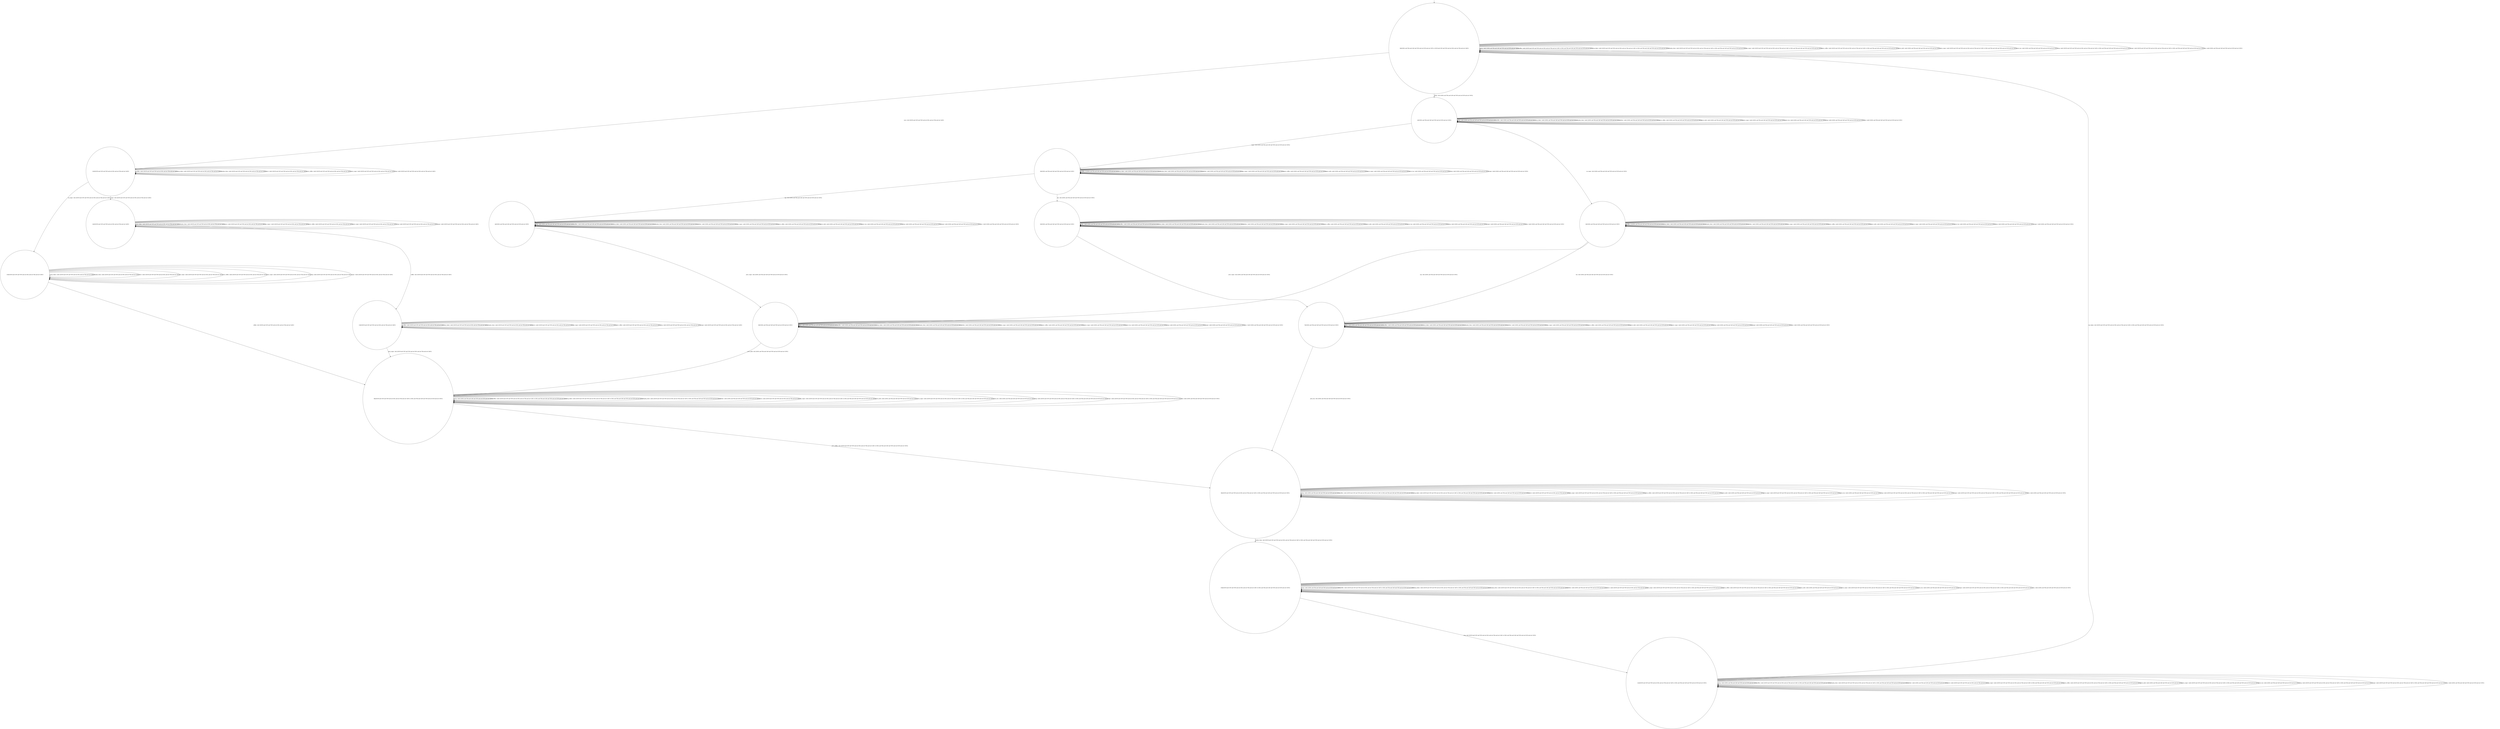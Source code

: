 digraph g {
	edge [lblstyle="above, sloped"];
	s0 [shape="circle" label="0@[((DOL and TEA and CAP and TON and not EUR and not COF) or (EUR and COF and TON and not DOL and not TEA and not CAP))]"];
	s1 [shape="circle" label="1@[((DOL and TEA and CAP and TON and not EUR and not COF))]"];
	s2 [shape="circle" label="2@[((DOL and TEA and CAP and TON and not EUR and not COF))]"];
	s3 [shape="circle" label="3@[((DOL and TEA and CAP and TON and not EUR and not COF))]"];
	s4 [shape="circle" label="4@[((DOL and TEA and CAP and TON and not EUR and not COF))]"];
	s5 [shape="circle" label="5@[((DOL and TEA and CAP and TON and not EUR and not COF))]"];
	s6 [shape="circle" label="6@[((DOL and TEA and CAP and TON and not EUR and not COF))]"];
	s7 [shape="circle" label="7@[((DOL and TEA and CAP and TON and not EUR and not COF))]"];
	s8 [shape="circle" label="8@[((EUR and COF and TON and not DOL and not TEA and not CAP) or (DOL and TEA and CAP and TON and not EUR and not COF))]"];
	s9 [shape="circle" label="9@[((EUR and COF and TON and not DOL and not TEA and not CAP) or (DOL and TEA and CAP and TON and not EUR and not COF))]"];
	s10 [shape="circle" label="10@[((EUR and COF and TON and not DOL and not TEA and not CAP) or (DOL and TEA and CAP and TON and not EUR and not COF))]"];
	s11 [shape="circle" label="11@[((EUR and COF and TON and not DOL and not TEA and not CAP) or (DOL and TEA and CAP and TON and not EUR and not COF))]"];
	s12 [shape="circle" label="12@[((EUR and COF and TON and not DOL and not TEA and not CAP))]"];
	s13 [shape="circle" label="13@[((EUR and COF and TON and not DOL and not TEA and not CAP))]"];
	s14 [shape="circle" label="14@[((EUR and COF and TON and not DOL and not TEA and not CAP))]"];
	s15 [shape="circle" label="15@[((EUR and COF and TON and not DOL and not TEA and not CAP))]"];
	s0 -> s0 [label="cap / nok() [((DOL and TEA and CAP and TON and not EUR and not COF))]"];
	s0 -> s0 [label="coffee / nok() [((EUR and COF and TON and not DOL and not TEA and not CAP) or (DOL and TEA and CAP and TON and not EUR and not COF))]"];
	s0 -> s0 [label="cup_taken / nok() [((EUR and COF and TON and not DOL and not TEA and not CAP) or (DOL and TEA and CAP and TON and not EUR and not COF))]"];
	s0 -> s0 [label="display_done / nok() [((EUR and COF and TON and not DOL and not TEA and not CAP) or (DOL and TEA and CAP and TON and not EUR and not COF))]"];
	s0 -> s1 [label="dollar / ok() [((DOL and TEA and CAP and TON and not EUR and not COF))]"];
	s0 -> s12 [label="euro / ok() [((EUR and COF and TON and not DOL and not TEA and not CAP))]"];
	s0 -> s0 [label="no_sugar / nok() [((EUR and COF and TON and not DOL and not TEA and not CAP) or (DOL and TEA and CAP and TON and not EUR and not COF))]"];
	s0 -> s0 [label="pour_coffee / nok() [((EUR and COF and TON and not DOL and not TEA and not CAP) or (DOL and TEA and CAP and TON and not EUR and not COF))]"];
	s0 -> s0 [label="pour_milk / nok() [((DOL and TEA and CAP and TON and not EUR and not COF))]"];
	s0 -> s0 [label="pour_sugar / nok() [((EUR and COF and TON and not DOL and not TEA and not CAP) or (DOL and TEA and CAP and TON and not EUR and not COF))]"];
	s0 -> s0 [label="pour_tea / nok() [((DOL and TEA and CAP and TON and not EUR and not COF))]"];
	s0 -> s0 [label="ring / nok() [((EUR and COF and TON and not DOL and not TEA and not CAP) or (DOL and TEA and CAP and TON and not EUR and not COF))]"];
	s0 -> s0 [label="sugar / nok() [((EUR and COF and TON and not DOL and not TEA and not CAP) or (DOL and TEA and CAP and TON and not EUR and not COF))]"];
	s0 -> s0 [label="tea / nok() [((DOL and TEA and CAP and TON and not EUR and not COF))]"];
	s1 -> s1 [label="cap / nok() [((DOL and TEA and CAP and TON and not EUR and not COF))]"];
	s1 -> s1 [label="coffee / nok() [((DOL and TEA and CAP and TON and not EUR and not COF))]"];
	s1 -> s1 [label="cup_taken / nok() [((DOL and TEA and CAP and TON and not EUR and not COF))]"];
	s1 -> s1 [label="display_done / nok() [((DOL and TEA and CAP and TON and not EUR and not COF))]"];
	s1 -> s1 [label="dollar / nok() [((DOL and TEA and CAP and TON and not EUR and not COF))]"];
	s1 -> s2 [label="no_sugar / ok() [((DOL and TEA and CAP and TON and not EUR and not COF))]"];
	s1 -> s1 [label="pour_coffee / nok() [((DOL and TEA and CAP and TON and not EUR and not COF))]"];
	s1 -> s1 [label="pour_milk / nok() [((DOL and TEA and CAP and TON and not EUR and not COF))]"];
	s1 -> s1 [label="pour_sugar / nok() [((DOL and TEA and CAP and TON and not EUR and not COF))]"];
	s1 -> s1 [label="pour_tea / nok() [((DOL and TEA and CAP and TON and not EUR and not COF))]"];
	s1 -> s1 [label="ring / nok() [((DOL and TEA and CAP and TON and not EUR and not COF))]"];
	s1 -> s3 [label="sugar / ok() [((DOL and TEA and CAP and TON and not EUR and not COF))]"];
	s1 -> s1 [label="tea / nok() [((DOL and TEA and CAP and TON and not EUR and not COF))]"];
	s2 -> s6 [label="cap / ok() [((DOL and TEA and CAP and TON and not EUR and not COF))]"];
	s2 -> s2 [label="coffee / Ω [((DOL and TEA and CAP and TON and not EUR and not COF))]"];
	s2 -> s2 [label="cup_taken / nok() [((DOL and TEA and CAP and TON and not EUR and not COF))]"];
	s2 -> s2 [label="display_done / nok() [((DOL and TEA and CAP and TON and not EUR and not COF))]"];
	s2 -> s2 [label="dollar / nok() [((DOL and TEA and CAP and TON and not EUR and not COF))]"];
	s2 -> s2 [label="no_sugar / nok() [((DOL and TEA and CAP and TON and not EUR and not COF))]"];
	s2 -> s2 [label="pour_coffee / nok() [((DOL and TEA and CAP and TON and not EUR and not COF))]"];
	s2 -> s2 [label="pour_milk / nok() [((DOL and TEA and CAP and TON and not EUR and not COF))]"];
	s2 -> s2 [label="pour_sugar / nok() [((DOL and TEA and CAP and TON and not EUR and not COF))]"];
	s2 -> s2 [label="pour_tea / nok() [((DOL and TEA and CAP and TON and not EUR and not COF))]"];
	s2 -> s2 [label="ring / nok() [((DOL and TEA and CAP and TON and not EUR and not COF))]"];
	s2 -> s2 [label="sugar / void() [((DOL and TEA and CAP and TON and not EUR and not COF))]"];
	s2 -> s7 [label="tea / ok() [((DOL and TEA and CAP and TON and not EUR and not COF))]"];
	s3 -> s4 [label="cap / ok() [((DOL and TEA and CAP and TON and not EUR and not COF))]"];
	s3 -> s3 [label="coffee / Ω [((DOL and TEA and CAP and TON and not EUR and not COF))]"];
	s3 -> s3 [label="cup_taken / nok() [((DOL and TEA and CAP and TON and not EUR and not COF))]"];
	s3 -> s3 [label="display_done / nok() [((DOL and TEA and CAP and TON and not EUR and not COF))]"];
	s3 -> s3 [label="dollar / nok() [((DOL and TEA and CAP and TON and not EUR and not COF))]"];
	s3 -> s3 [label="no_sugar / void() [((DOL and TEA and CAP and TON and not EUR and not COF))]"];
	s3 -> s3 [label="pour_coffee / nok() [((DOL and TEA and CAP and TON and not EUR and not COF))]"];
	s3 -> s3 [label="pour_milk / nok() [((DOL and TEA and CAP and TON and not EUR and not COF))]"];
	s3 -> s3 [label="pour_sugar / nok() [((DOL and TEA and CAP and TON and not EUR and not COF))]"];
	s3 -> s3 [label="pour_tea / nok() [((DOL and TEA and CAP and TON and not EUR and not COF))]"];
	s3 -> s3 [label="ring / nok() [((DOL and TEA and CAP and TON and not EUR and not COF))]"];
	s3 -> s3 [label="sugar / nok() [((DOL and TEA and CAP and TON and not EUR and not COF))]"];
	s3 -> s5 [label="tea / ok() [((DOL and TEA and CAP and TON and not EUR and not COF))]"];
	s4 -> s4 [label="cap / nok() [((DOL and TEA and CAP and TON and not EUR and not COF))]"];
	s4 -> s4 [label="coffee / void() [((DOL and TEA and CAP and TON and not EUR and not COF))]"];
	s4 -> s4 [label="cup_taken / nok() [((DOL and TEA and CAP and TON and not EUR and not COF))]"];
	s4 -> s4 [label="display_done / nok() [((DOL and TEA and CAP and TON and not EUR and not COF))]"];
	s4 -> s4 [label="dollar / nok() [((DOL and TEA and CAP and TON and not EUR and not COF))]"];
	s4 -> s4 [label="no_sugar / nok() [((DOL and TEA and CAP and TON and not EUR and not COF))]"];
	s4 -> s4 [label="pour_coffee / nok() [((DOL and TEA and CAP and TON and not EUR and not COF))]"];
	s4 -> s4 [label="pour_milk / nok() [((DOL and TEA and CAP and TON and not EUR and not COF))]"];
	s4 -> s6 [label="pour_sugar / ok() [((DOL and TEA and CAP and TON and not EUR and not COF))]"];
	s4 -> s4 [label="pour_tea / nok() [((DOL and TEA and CAP and TON and not EUR and not COF))]"];
	s4 -> s4 [label="ring / nok() [((DOL and TEA and CAP and TON and not EUR and not COF))]"];
	s4 -> s4 [label="sugar / nok() [((DOL and TEA and CAP and TON and not EUR and not COF))]"];
	s4 -> s4 [label="tea / void() [((DOL and TEA and CAP and TON and not EUR and not COF))]"];
	s5 -> s5 [label="cap / void() [((DOL and TEA and CAP and TON and not EUR and not COF))]"];
	s5 -> s5 [label="coffee / void() [((DOL and TEA and CAP and TON and not EUR and not COF))]"];
	s5 -> s5 [label="cup_taken / nok() [((DOL and TEA and CAP and TON and not EUR and not COF))]"];
	s5 -> s5 [label="display_done / nok() [((DOL and TEA and CAP and TON and not EUR and not COF))]"];
	s5 -> s5 [label="dollar / nok() [((DOL and TEA and CAP and TON and not EUR and not COF))]"];
	s5 -> s5 [label="no_sugar / nok() [((DOL and TEA and CAP and TON and not EUR and not COF))]"];
	s5 -> s5 [label="pour_coffee / nok() [((DOL and TEA and CAP and TON and not EUR and not COF))]"];
	s5 -> s5 [label="pour_milk / nok() [((DOL and TEA and CAP and TON and not EUR and not COF))]"];
	s5 -> s7 [label="pour_sugar / ok() [((DOL and TEA and CAP and TON and not EUR and not COF))]"];
	s5 -> s5 [label="pour_tea / nok() [((DOL and TEA and CAP and TON and not EUR and not COF))]"];
	s5 -> s5 [label="ring / nok() [((DOL and TEA and CAP and TON and not EUR and not COF))]"];
	s5 -> s5 [label="sugar / nok() [((DOL and TEA and CAP and TON and not EUR and not COF))]"];
	s5 -> s5 [label="tea / nok() [((DOL and TEA and CAP and TON and not EUR and not COF))]"];
	s6 -> s6 [label="cap / nok() [((DOL and TEA and CAP and TON and not EUR and not COF))]"];
	s6 -> s6 [label="coffee / void() [((DOL and TEA and CAP and TON and not EUR and not COF))]"];
	s6 -> s6 [label="cup_taken / nok() [((DOL and TEA and CAP and TON and not EUR and not COF))]"];
	s6 -> s6 [label="display_done / nok() [((DOL and TEA and CAP and TON and not EUR and not COF))]"];
	s6 -> s6 [label="dollar / nok() [((DOL and TEA and CAP and TON and not EUR and not COF))]"];
	s6 -> s6 [label="no_sugar / nok() [((DOL and TEA and CAP and TON and not EUR and not COF))]"];
	s6 -> s6 [label="pour_coffee / nok() [((DOL and TEA and CAP and TON and not EUR and not COF))]"];
	s6 -> s9 [label="pour_milk / ok() [((DOL and TEA and CAP and TON and not EUR and not COF))]"];
	s6 -> s6 [label="pour_sugar / nok() [((DOL and TEA and CAP and TON and not EUR and not COF))]"];
	s6 -> s6 [label="pour_tea / nok() [((DOL and TEA and CAP and TON and not EUR and not COF))]"];
	s6 -> s6 [label="ring / nok() [((DOL and TEA and CAP and TON and not EUR and not COF))]"];
	s6 -> s6 [label="sugar / nok() [((DOL and TEA and CAP and TON and not EUR and not COF))]"];
	s6 -> s6 [label="tea / void() [((DOL and TEA and CAP and TON and not EUR and not COF))]"];
	s7 -> s7 [label="cap / void() [((DOL and TEA and CAP and TON and not EUR and not COF))]"];
	s7 -> s7 [label="coffee / void() [((DOL and TEA and CAP and TON and not EUR and not COF))]"];
	s7 -> s7 [label="cup_taken / nok() [((DOL and TEA and CAP and TON and not EUR and not COF))]"];
	s7 -> s7 [label="display_done / nok() [((DOL and TEA and CAP and TON and not EUR and not COF))]"];
	s7 -> s7 [label="dollar / nok() [((DOL and TEA and CAP and TON and not EUR and not COF))]"];
	s7 -> s7 [label="no_sugar / nok() [((DOL and TEA and CAP and TON and not EUR and not COF))]"];
	s7 -> s7 [label="pour_coffee / nok() [((DOL and TEA and CAP and TON and not EUR and not COF))]"];
	s7 -> s7 [label="pour_milk / nok() [((DOL and TEA and CAP and TON and not EUR and not COF))]"];
	s7 -> s7 [label="pour_sugar / nok() [((DOL and TEA and CAP and TON and not EUR and not COF))]"];
	s7 -> s8 [label="pour_tea / ok() [((DOL and TEA and CAP and TON and not EUR and not COF))]"];
	s7 -> s7 [label="ring / nok() [((DOL and TEA and CAP and TON and not EUR and not COF))]"];
	s7 -> s7 [label="sugar / nok() [((DOL and TEA and CAP and TON and not EUR and not COF))]"];
	s7 -> s7 [label="tea / nok() [((DOL and TEA and CAP and TON and not EUR and not COF))]"];
	s8 -> s8 [label="cap / nok() [((DOL and TEA and CAP and TON and not EUR and not COF))]"];
	s8 -> s8 [label="coffee / nok() [((EUR and COF and TON and not DOL and not TEA and not CAP) or (DOL and TEA and CAP and TON and not EUR and not COF))]"];
	s8 -> s8 [label="cup_taken / nok() [((EUR and COF and TON and not DOL and not TEA and not CAP) or (DOL and TEA and CAP and TON and not EUR and not COF))]"];
	s8 -> s10 [label="display_done / ok() [((EUR and COF and TON and not DOL and not TEA and not CAP) or (DOL and TEA and CAP and TON and not EUR and not COF))]"];
	s8 -> s8 [label="dollar / nok() [((DOL and TEA and CAP and TON and not EUR and not COF))]"];
	s8 -> s8 [label="euro / nok() [((EUR and COF and TON and not DOL and not TEA and not CAP))]"];
	s8 -> s8 [label="no_sugar / nok() [((EUR and COF and TON and not DOL and not TEA and not CAP) or (DOL and TEA and CAP and TON and not EUR and not COF))]"];
	s8 -> s8 [label="pour_coffee / nok() [((EUR and COF and TON and not DOL and not TEA and not CAP) or (DOL and TEA and CAP and TON and not EUR and not COF))]"];
	s8 -> s8 [label="pour_milk / nok() [((DOL and TEA and CAP and TON and not EUR and not COF))]"];
	s8 -> s8 [label="pour_sugar / nok() [((EUR and COF and TON and not DOL and not TEA and not CAP) or (DOL and TEA and CAP and TON and not EUR and not COF))]"];
	s8 -> s8 [label="pour_tea / nok() [((DOL and TEA and CAP and TON and not EUR and not COF))]"];
	s8 -> s8 [label="ring / nok() [((EUR and COF and TON and not DOL and not TEA and not CAP) or (DOL and TEA and CAP and TON and not EUR and not COF))]"];
	s8 -> s8 [label="sugar / nok() [((EUR and COF and TON and not DOL and not TEA and not CAP) or (DOL and TEA and CAP and TON and not EUR and not COF))]"];
	s8 -> s8 [label="tea / nok() [((DOL and TEA and CAP and TON and not EUR and not COF))]"];
	s9 -> s9 [label="cap / nok() [((DOL and TEA and CAP and TON and not EUR and not COF))]"];
	s9 -> s9 [label="coffee / nok() [((EUR and COF and TON and not DOL and not TEA and not CAP) or (DOL and TEA and CAP and TON and not EUR and not COF))]"];
	s9 -> s9 [label="cup_taken / nok() [((EUR and COF and TON and not DOL and not TEA and not CAP) or (DOL and TEA and CAP and TON and not EUR and not COF))]"];
	s9 -> s9 [label="display_done / nok() [((EUR and COF and TON and not DOL and not TEA and not CAP) or (DOL and TEA and CAP and TON and not EUR and not COF))]"];
	s9 -> s9 [label="dollar / nok() [((DOL and TEA and CAP and TON and not EUR and not COF))]"];
	s9 -> s9 [label="euro / nok() [((EUR and COF and TON and not DOL and not TEA and not CAP))]"];
	s9 -> s9 [label="no_sugar / nok() [((EUR and COF and TON and not DOL and not TEA and not CAP) or (DOL and TEA and CAP and TON and not EUR and not COF))]"];
	s9 -> s8 [label="pour_coffee / ok() [((EUR and COF and TON and not DOL and not TEA and not CAP) or (DOL and TEA and CAP and TON and not EUR and not COF))]"];
	s9 -> s9 [label="pour_milk / nok() [((DOL and TEA and CAP and TON and not EUR and not COF))]"];
	s9 -> s9 [label="pour_sugar / nok() [((EUR and COF and TON and not DOL and not TEA and not CAP) or (DOL and TEA and CAP and TON and not EUR and not COF))]"];
	s9 -> s9 [label="pour_tea / nok() [((DOL and TEA and CAP and TON and not EUR and not COF))]"];
	s9 -> s9 [label="ring / nok() [((EUR and COF and TON and not DOL and not TEA and not CAP) or (DOL and TEA and CAP and TON and not EUR and not COF))]"];
	s9 -> s9 [label="sugar / nok() [((EUR and COF and TON and not DOL and not TEA and not CAP) or (DOL and TEA and CAP and TON and not EUR and not COF))]"];
	s9 -> s9 [label="tea / nok() [((DOL and TEA and CAP and TON and not EUR and not COF))]"];
	s10 -> s10 [label="cap / nok() [((DOL and TEA and CAP and TON and not EUR and not COF))]"];
	s10 -> s10 [label="coffee / nok() [((EUR and COF and TON and not DOL and not TEA and not CAP) or (DOL and TEA and CAP and TON and not EUR and not COF))]"];
	s10 -> s10 [label="cup_taken / nok() [((EUR and COF and TON and not DOL and not TEA and not CAP) or (DOL and TEA and CAP and TON and not EUR and not COF))]"];
	s10 -> s10 [label="display_done / nok() [((EUR and COF and TON and not DOL and not TEA and not CAP) or (DOL and TEA and CAP and TON and not EUR and not COF))]"];
	s10 -> s10 [label="dollar / nok() [((DOL and TEA and CAP and TON and not EUR and not COF))]"];
	s10 -> s10 [label="euro / nok() [((EUR and COF and TON and not DOL and not TEA and not CAP))]"];
	s10 -> s10 [label="no_sugar / nok() [((EUR and COF and TON and not DOL and not TEA and not CAP) or (DOL and TEA and CAP and TON and not EUR and not COF))]"];
	s10 -> s10 [label="pour_coffee / nok() [((EUR and COF and TON and not DOL and not TEA and not CAP) or (DOL and TEA and CAP and TON and not EUR and not COF))]"];
	s10 -> s10 [label="pour_milk / nok() [((DOL and TEA and CAP and TON and not EUR and not COF))]"];
	s10 -> s10 [label="pour_sugar / nok() [((EUR and COF and TON and not DOL and not TEA and not CAP) or (DOL and TEA and CAP and TON and not EUR and not COF))]"];
	s10 -> s10 [label="pour_tea / nok() [((DOL and TEA and CAP and TON and not EUR and not COF))]"];
	s10 -> s11 [label="ring / ok() [((EUR and COF and TON and not DOL and not TEA and not CAP) or (DOL and TEA and CAP and TON and not EUR and not COF))]"];
	s10 -> s10 [label="sugar / nok() [((EUR and COF and TON and not DOL and not TEA and not CAP) or (DOL and TEA and CAP and TON and not EUR and not COF))]"];
	s10 -> s10 [label="tea / nok() [((DOL and TEA and CAP and TON and not EUR and not COF))]"];
	s11 -> s11 [label="cap / nok() [((DOL and TEA and CAP and TON and not EUR and not COF))]"];
	s11 -> s11 [label="coffee / nok() [((EUR and COF and TON and not DOL and not TEA and not CAP) or (DOL and TEA and CAP and TON and not EUR and not COF))]"];
	s11 -> s0 [label="cup_taken / ok() [((EUR and COF and TON and not DOL and not TEA and not CAP) or (DOL and TEA and CAP and TON and not EUR and not COF))]"];
	s11 -> s11 [label="display_done / nok() [((EUR and COF and TON and not DOL and not TEA and not CAP) or (DOL and TEA and CAP and TON and not EUR and not COF))]"];
	s11 -> s11 [label="dollar / nok() [((DOL and TEA and CAP and TON and not EUR and not COF))]"];
	s11 -> s11 [label="euro / nok() [((EUR and COF and TON and not DOL and not TEA and not CAP))]"];
	s11 -> s11 [label="no_sugar / nok() [((EUR and COF and TON and not DOL and not TEA and not CAP) or (DOL and TEA and CAP and TON and not EUR and not COF))]"];
	s11 -> s11 [label="pour_coffee / nok() [((EUR and COF and TON and not DOL and not TEA and not CAP) or (DOL and TEA and CAP and TON and not EUR and not COF))]"];
	s11 -> s11 [label="pour_milk / nok() [((DOL and TEA and CAP and TON and not EUR and not COF))]"];
	s11 -> s11 [label="pour_sugar / nok() [((EUR and COF and TON and not DOL and not TEA and not CAP) or (DOL and TEA and CAP and TON and not EUR and not COF))]"];
	s11 -> s11 [label="pour_tea / nok() [((DOL and TEA and CAP and TON and not EUR and not COF))]"];
	s11 -> s11 [label="ring / nok() [((EUR and COF and TON and not DOL and not TEA and not CAP) or (DOL and TEA and CAP and TON and not EUR and not COF))]"];
	s11 -> s11 [label="sugar / nok() [((EUR and COF and TON and not DOL and not TEA and not CAP) or (DOL and TEA and CAP and TON and not EUR and not COF))]"];
	s11 -> s11 [label="tea / nok() [((DOL and TEA and CAP and TON and not EUR and not COF))]"];
	s12 -> s12 [label="coffee / nok() [((EUR and COF and TON and not DOL and not TEA and not CAP))]"];
	s12 -> s12 [label="cup_taken / nok() [((EUR and COF and TON and not DOL and not TEA and not CAP))]"];
	s12 -> s12 [label="display_done / nok() [((EUR and COF and TON and not DOL and not TEA and not CAP))]"];
	s12 -> s12 [label="euro / nok() [((EUR and COF and TON and not DOL and not TEA and not CAP))]"];
	s12 -> s13 [label="no_sugar / ok() [((EUR and COF and TON and not DOL and not TEA and not CAP))]"];
	s12 -> s12 [label="pour_coffee / nok() [((EUR and COF and TON and not DOL and not TEA and not CAP))]"];
	s12 -> s12 [label="pour_sugar / nok() [((EUR and COF and TON and not DOL and not TEA and not CAP))]"];
	s12 -> s12 [label="ring / nok() [((EUR and COF and TON and not DOL and not TEA and not CAP))]"];
	s12 -> s14 [label="sugar / ok() [((EUR and COF and TON and not DOL and not TEA and not CAP))]"];
	s13 -> s9 [label="coffee / ok() [((EUR and COF and TON and not DOL and not TEA and not CAP))]"];
	s13 -> s13 [label="cup_taken / nok() [((EUR and COF and TON and not DOL and not TEA and not CAP))]"];
	s13 -> s13 [label="display_done / nok() [((EUR and COF and TON and not DOL and not TEA and not CAP))]"];
	s13 -> s13 [label="euro / nok() [((EUR and COF and TON and not DOL and not TEA and not CAP))]"];
	s13 -> s13 [label="no_sugar / nok() [((EUR and COF and TON and not DOL and not TEA and not CAP))]"];
	s13 -> s13 [label="pour_coffee / nok() [((EUR and COF and TON and not DOL and not TEA and not CAP))]"];
	s13 -> s13 [label="pour_sugar / nok() [((EUR and COF and TON and not DOL and not TEA and not CAP))]"];
	s13 -> s13 [label="ring / nok() [((EUR and COF and TON and not DOL and not TEA and not CAP))]"];
	s13 -> s13 [label="sugar / void() [((EUR and COF and TON and not DOL and not TEA and not CAP))]"];
	s14 -> s15 [label="coffee / ok() [((EUR and COF and TON and not DOL and not TEA and not CAP))]"];
	s14 -> s14 [label="cup_taken / nok() [((EUR and COF and TON and not DOL and not TEA and not CAP))]"];
	s14 -> s14 [label="display_done / nok() [((EUR and COF and TON and not DOL and not TEA and not CAP))]"];
	s14 -> s14 [label="euro / nok() [((EUR and COF and TON and not DOL and not TEA and not CAP))]"];
	s14 -> s14 [label="no_sugar / void() [((EUR and COF and TON and not DOL and not TEA and not CAP))]"];
	s14 -> s14 [label="pour_coffee / nok() [((EUR and COF and TON and not DOL and not TEA and not CAP))]"];
	s14 -> s14 [label="pour_sugar / nok() [((EUR and COF and TON and not DOL and not TEA and not CAP))]"];
	s14 -> s14 [label="ring / nok() [((EUR and COF and TON and not DOL and not TEA and not CAP))]"];
	s14 -> s14 [label="sugar / nok() [((EUR and COF and TON and not DOL and not TEA and not CAP))]"];
	s15 -> s15 [label="coffee / nok() [((EUR and COF and TON and not DOL and not TEA and not CAP))]"];
	s15 -> s15 [label="cup_taken / nok() [((EUR and COF and TON and not DOL and not TEA and not CAP))]"];
	s15 -> s15 [label="display_done / nok() [((EUR and COF and TON and not DOL and not TEA and not CAP))]"];
	s15 -> s15 [label="euro / nok() [((EUR and COF and TON and not DOL and not TEA and not CAP))]"];
	s15 -> s15 [label="no_sugar / nok() [((EUR and COF and TON and not DOL and not TEA and not CAP))]"];
	s15 -> s15 [label="pour_coffee / nok() [((EUR and COF and TON and not DOL and not TEA and not CAP))]"];
	s15 -> s9 [label="pour_sugar / ok() [((EUR and COF and TON and not DOL and not TEA and not CAP))]"];
	s15 -> s15 [label="ring / nok() [((EUR and COF and TON and not DOL and not TEA and not CAP))]"];
	s15 -> s15 [label="sugar / nok() [((EUR and COF and TON and not DOL and not TEA and not CAP))]"];
	__start0 [label="" shape="none" width="0" height="0"];
	__start0 -> s0;
}